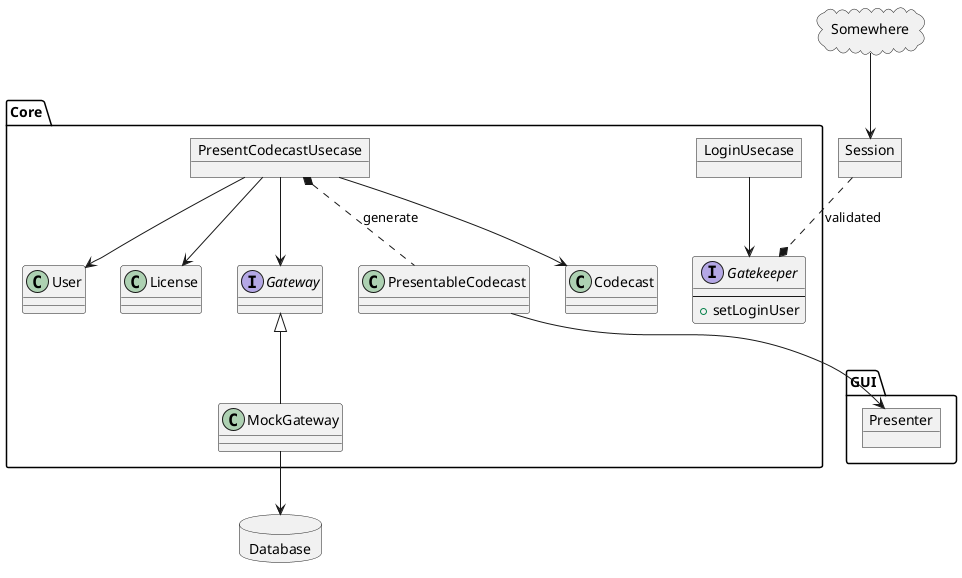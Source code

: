 @startuml
allow_mixing
database Database

package Core {
  object PresentCodecastUsecase
  class Codecast
  class User
  class License
  interface Gateway
  class MockGateway
  object LoginUsecase
  class PresentableCodecast
  interface Gatekeeper {
    ---
    + setLoginUser
  }
}

PresentCodecastUsecase --> Codecast
PresentCodecastUsecase --> User
PresentCodecastUsecase --> License
PresentCodecastUsecase --> Gateway
Gateway <|-- MockGateway
MockGateway --> Database
LoginUsecase --> Gatekeeper

package GUI {
  object Presenter
}

PresentableCodecast --> Presenter
PresentCodecastUsecase *.. PresentableCodecast : generate

object Session
cloud Somewhere
Somewhere --> Session
Session ..* Gatekeeper : validated
@enduml